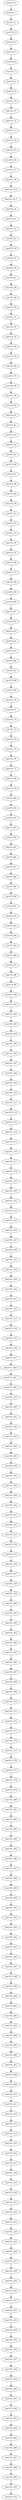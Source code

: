 digraph G {
test374_0->test374_1;
test374_1->test374_2;
test374_2->test374_3;
test374_3->test374_4;
test374_4->test374_5;
test374_5->test374_6;
test374_6->test374_7;
test374_7->test374_8;
test374_8->test374_9;
test374_9->test374_10;
test374_10->test374_11;
test374_11->test374_12;
test374_12->test374_13;
test374_13->test374_14;
test374_14->test374_15;
test374_15->test374_16;
test374_16->test374_17;
test374_17->test374_18;
test374_18->test374_19_0;
test374_19_0->test374_19_1;
test374_19_1->test374_20;
test374_20->test374_21;
test374_21->test374_22;
test374_22->test374_23;
test374_23->test374_24;
test374_24->test374_25;
test374_25->test374_26;
test374_26->test374_27;
test374_27->test374_28;
test374_28->test374_29;
test374_29->test374_30;
test374_30->test374_31;
test374_31->test374_32;
test374_32->test374_33;
test374_33->test374_34;
test374_34->test374_35;
test374_35->test374_36;
test374_36->test374_37;
test374_37->test374_38;
test374_38->test374_39;
test374_39->test374_40;
test374_40->test374_41;
test374_41->test374_42;
test374_42->test374_43;
test374_43->test374_44;
test374_44->test374_45;
test374_45->test374_46;
test374_46->test374_47;
test374_47->test374_48;
test374_48->test374_49;
test374_49->test374_50;
test374_50->test374_51;
test374_51->test374_52;
test374_52->test374_53;
test374_53->test374_54;
test374_54->test374_55;
test374_55->test374_56;
test374_56->test374_57;
test374_57->test374_58;
test374_58->test374_59;
test374_59->test374_60;
test374_60->test374_61;
test374_61->test374_62;
test374_62->test374_63;
test374_63->test374_64;
test374_64->test374_65;
test374_65->test374_66;
test374_66->test374_67;
test374_67->test374_68;
test374_68->test374_69;
test374_69->test374_70;
test374_70->test374_71;
test374_71->test374_72;
test374_72->test374_73;
test374_73->test374_74;
test374_74->test374_75;
test374_75->test374_76;
test374_76->test374_77;
test374_77->test374_78;
test374_78->test374_79;
test374_79->test374_80;
test374_80->test374_81;
test374_81->test374_82;
test374_82->test374_83;
test374_83->test374_84;
test374_84->test374_85;
test374_85->test374_86;
test374_86->test374_87;
test374_87->test374_88;
test374_88->test374_89;
test374_89->test374_90;
test374_90->test374_91;
test374_91->test374_92;
test374_92->test374_93;
test374_93->test374_94;
test374_94->test374_95;
test374_95->test374_96;
test374_96->test374_97;
test374_97->test374_98;
test374_98->test374_99;
test374_99->test374_100;
test374_100->test374_101;
test374_101->test374_102;
test374_102->test374_103;
test374_103->test374_104;
test374_104->test374_105;
test374_105->test374_106;
test374_106->test374_107;
test374_107->test374_108;
test374_108->test374_109;
test374_109->test374_110;
test374_110->test374_111;
test374_111->test374_112;
test374_112->test374_113;
test374_113->test374_114;
test374_114->test374_115;
test374_115->test374_116;
test374_116->test374_117;
test374_117->test374_118;
test374_118->test374_119;
test374_119->test374_120;
test374_120->test374_121;
test374_121->test374_122;
test374_122->test374_123;
test374_123->test374_124;
test374_124->test374_125;
test374_125->test374_126;
test374_126->test374_127;
test374_127->test374_128;
test374_128->test374_129;
test374_129->test374_130;
test374_130->test374_131;
test374_131->test374_132;
test374_132->test374_133;
test374_133->test374_134;
test374_134->test374_135;
test374_135->test374_136;
test374_136->test374_137;
test374_137->test374_138_0;
test374_138_0->test374_138_1;
test374_138_1->test374_138_2;
test374_138_2->test374_139;
test374_139->test374_140;
test374_140->test374_141;
test374_141->test374_142;
test374_142->test374_143;
test374_143->test374_144;
test374_144->test374_145;
test374_145->test374_146;
test374_146->test374_147;
test374_147->test374_148;
test374_148->test374_149;
test374_149->test374_150;
test374_150->test374_151;
test374_151->test374_152;
test374_152->test374_153;
test374_153->test374_154;
test374_154->test374_155;
test374_155->test374_156;
test374_156->test374_157;
test374_157->test374_158;
test374_158->test374_159;
test374_159->test374_160;
test374_160->test374_161;
test374_161->test374_162;
test374_162->test374_163;
test374_163->test374_164;
test374_164->test374_165;
test374_165->test374_166;
test374_166->test374_167;
test374_167->test374_168;
test374_168->test374_169;
test374_169->test374_170;
test374_170->test374_171;
test374_171->test374_172;
test374_172->test374_173;
test374_173->test374_174;
test374_174->test374_175;
test374_175->test374_176;
test374_176->test374_177;
test374_177->test374_178;
test374_178->test374_179;
test374_179->test374_180;
test374_180->test374_181;
test374_181->test374_182;
test374_182->test374_183;
test374_183->test374_184;
test374_184->test374_185;
test374_185->test374_186;
test374_186->test374_187;
test374_187->test374_188;
test374_188->test374_189;
test374_189->test374_190;
test374_190->test374_191;
test374_191->test374_192;
test374_192->test374_193;
test374_193->test374_194;
test374_194->test374_195;
test374_195->test374_196;
test374_196->test374_197;
test374_197->test374_198;
test374_198->test374_199;
test374_199->test374_200;
test374_200->test374_201;
test374_201->test374_202;
test374_202->test374_203;
test374_203->test374_204;
test374_204->test374_205;
test374_205->test374_206;
test374_206->test374_207;
test374_207->test374_208;
test374_208->test374_209;
test374_209->test374_210;
test374_210->test374_211;
test374_211->test374_212;
test374_212->test374_213;
test374_213->test374_214;
test374_214->test374_215;
test374_215->test374_216;
test374_216->test374_217;
test374_217->test374_218;
test374_218->test374_219;
test374_219->test374_220;
test374_220->test374_221;
test374_221->test374_222;
test374_222->test374_223;
test374_223->test374_224;
test374_224->test374_225;
test374_225->test374_226;
test374_226->test374_227;
test374_227->test374_228;
test374_228->test374_229;
test374_229->test374_230;
test374_230->test374_231;
test374_231->test374_232;
test374_232->test374_233;
test374_233->test374_234;
test374_234->test374_235;
test374_235->test374_236;
test374_236->test374_237;
test374_237->test374_238;
test374_238->test374_239;
test374_239->test374_240;
test374_240->test374_241;
test374_241->test374_242;
test374_242->test374_243;
test374_243->test374_244;
test374_244->test374_245;
test374_245->test374_246;
test374_246->test374_247;
test374_247->test374_248;
test374_248->test374_249;
test374_249->test374_250;
test374_250->test374_251;

}
